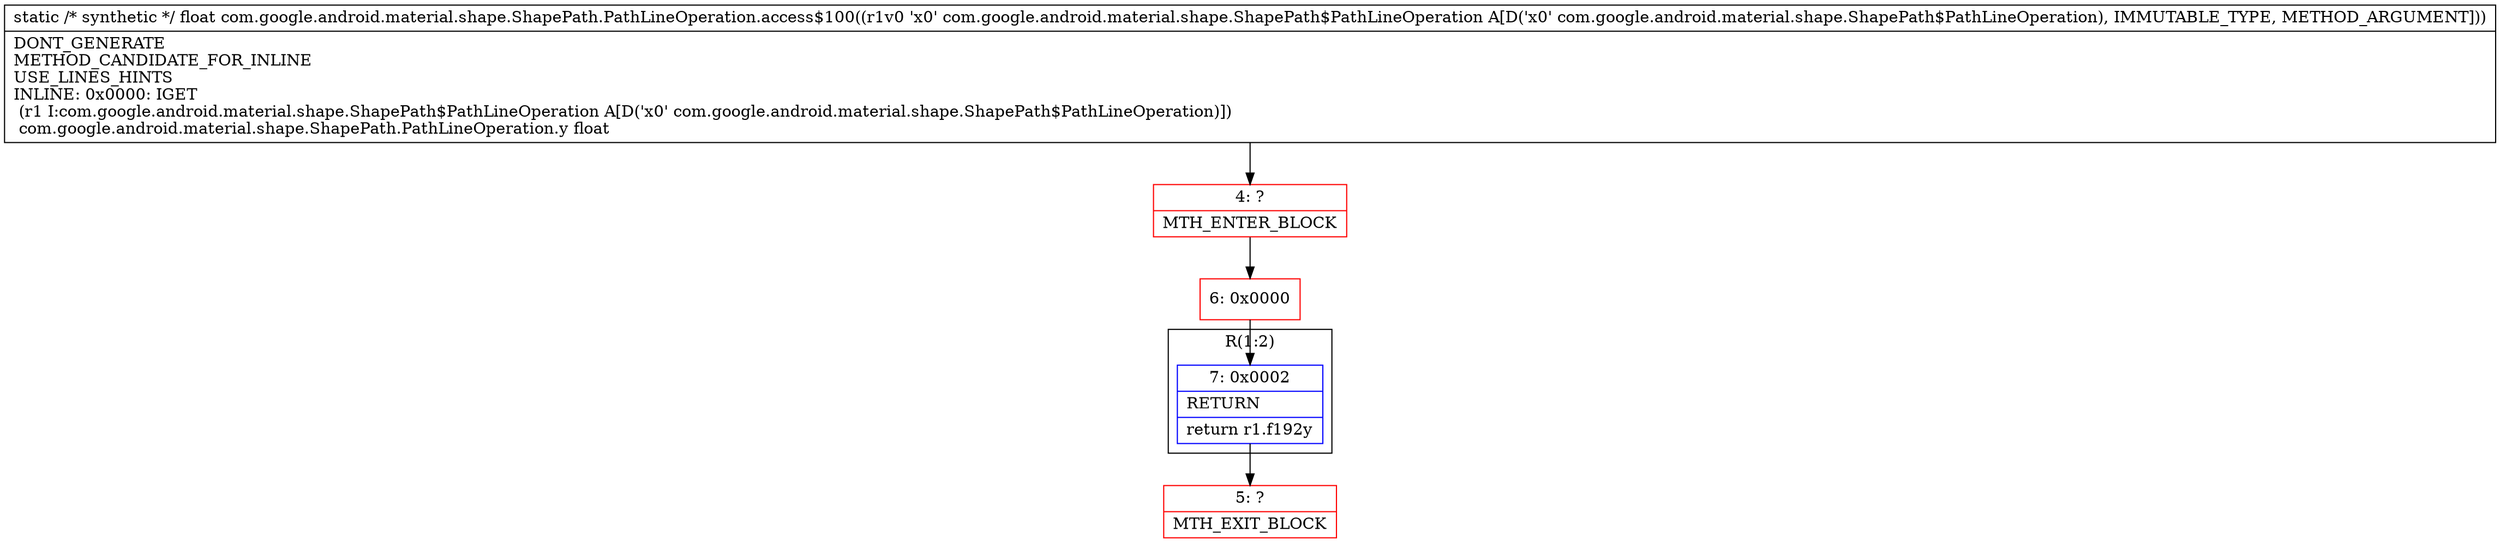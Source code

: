 digraph "CFG forcom.google.android.material.shape.ShapePath.PathLineOperation.access$100(Lcom\/google\/android\/material\/shape\/ShapePath$PathLineOperation;)F" {
subgraph cluster_Region_1737704634 {
label = "R(1:2)";
node [shape=record,color=blue];
Node_7 [shape=record,label="{7\:\ 0x0002|RETURN\l|return r1.f192y\l}"];
}
Node_4 [shape=record,color=red,label="{4\:\ ?|MTH_ENTER_BLOCK\l}"];
Node_6 [shape=record,color=red,label="{6\:\ 0x0000}"];
Node_5 [shape=record,color=red,label="{5\:\ ?|MTH_EXIT_BLOCK\l}"];
MethodNode[shape=record,label="{static \/* synthetic *\/ float com.google.android.material.shape.ShapePath.PathLineOperation.access$100((r1v0 'x0' com.google.android.material.shape.ShapePath$PathLineOperation A[D('x0' com.google.android.material.shape.ShapePath$PathLineOperation), IMMUTABLE_TYPE, METHOD_ARGUMENT]))  | DONT_GENERATE\lMETHOD_CANDIDATE_FOR_INLINE\lUSE_LINES_HINTS\lINLINE: 0x0000: IGET  \l  (r1 I:com.google.android.material.shape.ShapePath$PathLineOperation A[D('x0' com.google.android.material.shape.ShapePath$PathLineOperation)])\l com.google.android.material.shape.ShapePath.PathLineOperation.y float\l}"];
MethodNode -> Node_4;Node_7 -> Node_5;
Node_4 -> Node_6;
Node_6 -> Node_7;
}


